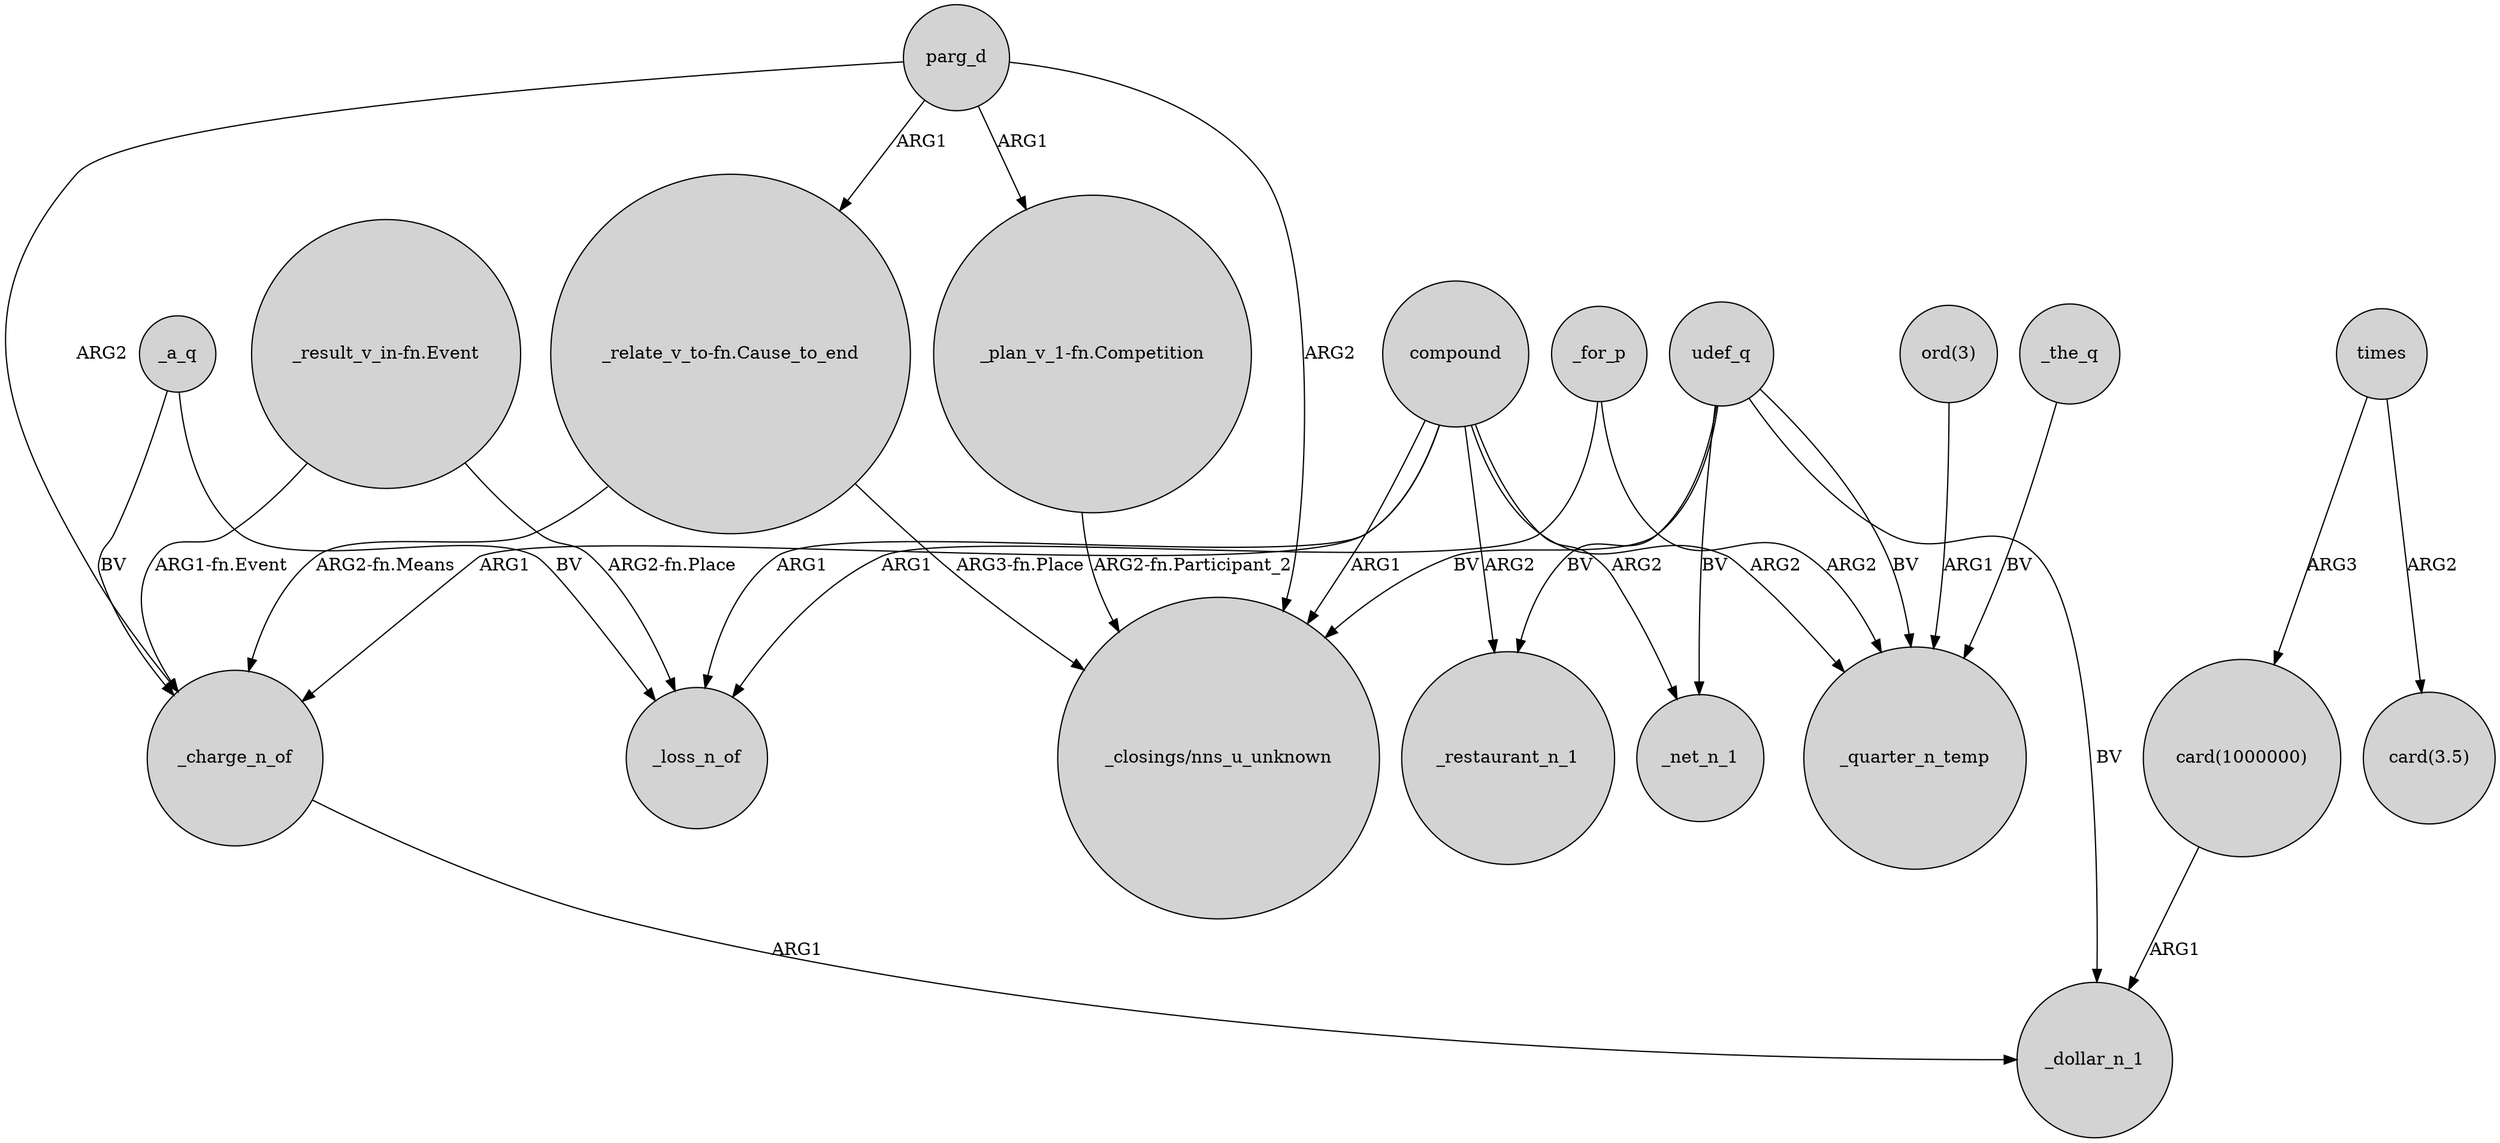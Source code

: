digraph {
	node [shape=circle style=filled]
	_a_q -> _loss_n_of [label=BV]
	parg_d -> "_closings/nns_u_unknown" [label=ARG2]
	_charge_n_of -> _dollar_n_1 [label=ARG1]
	compound -> _net_n_1 [label=ARG2]
	"ord(3)" -> _quarter_n_temp [label=ARG1]
	parg_d -> "_plan_v_1-fn.Competition" [label=ARG1]
	compound -> "_closings/nns_u_unknown" [label=ARG1]
	_the_q -> _quarter_n_temp [label=BV]
	"_result_v_in-fn.Event" -> _loss_n_of [label="ARG2-fn.Place"]
	times -> "card(1000000)" [label=ARG3]
	_a_q -> _charge_n_of [label=BV]
	"_relate_v_to-fn.Cause_to_end" -> "_closings/nns_u_unknown" [label="ARG3-fn.Place"]
	compound -> _charge_n_of [label=ARG1]
	udef_q -> _restaurant_n_1 [label=BV]
	udef_q -> "_closings/nns_u_unknown" [label=BV]
	compound -> _loss_n_of [label=ARG1]
	compound -> _quarter_n_temp [label=ARG2]
	parg_d -> "_relate_v_to-fn.Cause_to_end" [label=ARG1]
	_for_p -> _quarter_n_temp [label=ARG2]
	_for_p -> _loss_n_of [label=ARG1]
	udef_q -> _net_n_1 [label=BV]
	udef_q -> _dollar_n_1 [label=BV]
	"card(1000000)" -> _dollar_n_1 [label=ARG1]
	"_result_v_in-fn.Event" -> _charge_n_of [label="ARG1-fn.Event"]
	udef_q -> _quarter_n_temp [label=BV]
	parg_d -> _charge_n_of [label=ARG2]
	compound -> _restaurant_n_1 [label=ARG2]
	times -> "card(3.5)" [label=ARG2]
	"_plan_v_1-fn.Competition" -> "_closings/nns_u_unknown" [label="ARG2-fn.Participant_2"]
	"_relate_v_to-fn.Cause_to_end" -> _charge_n_of [label="ARG2-fn.Means"]
}

